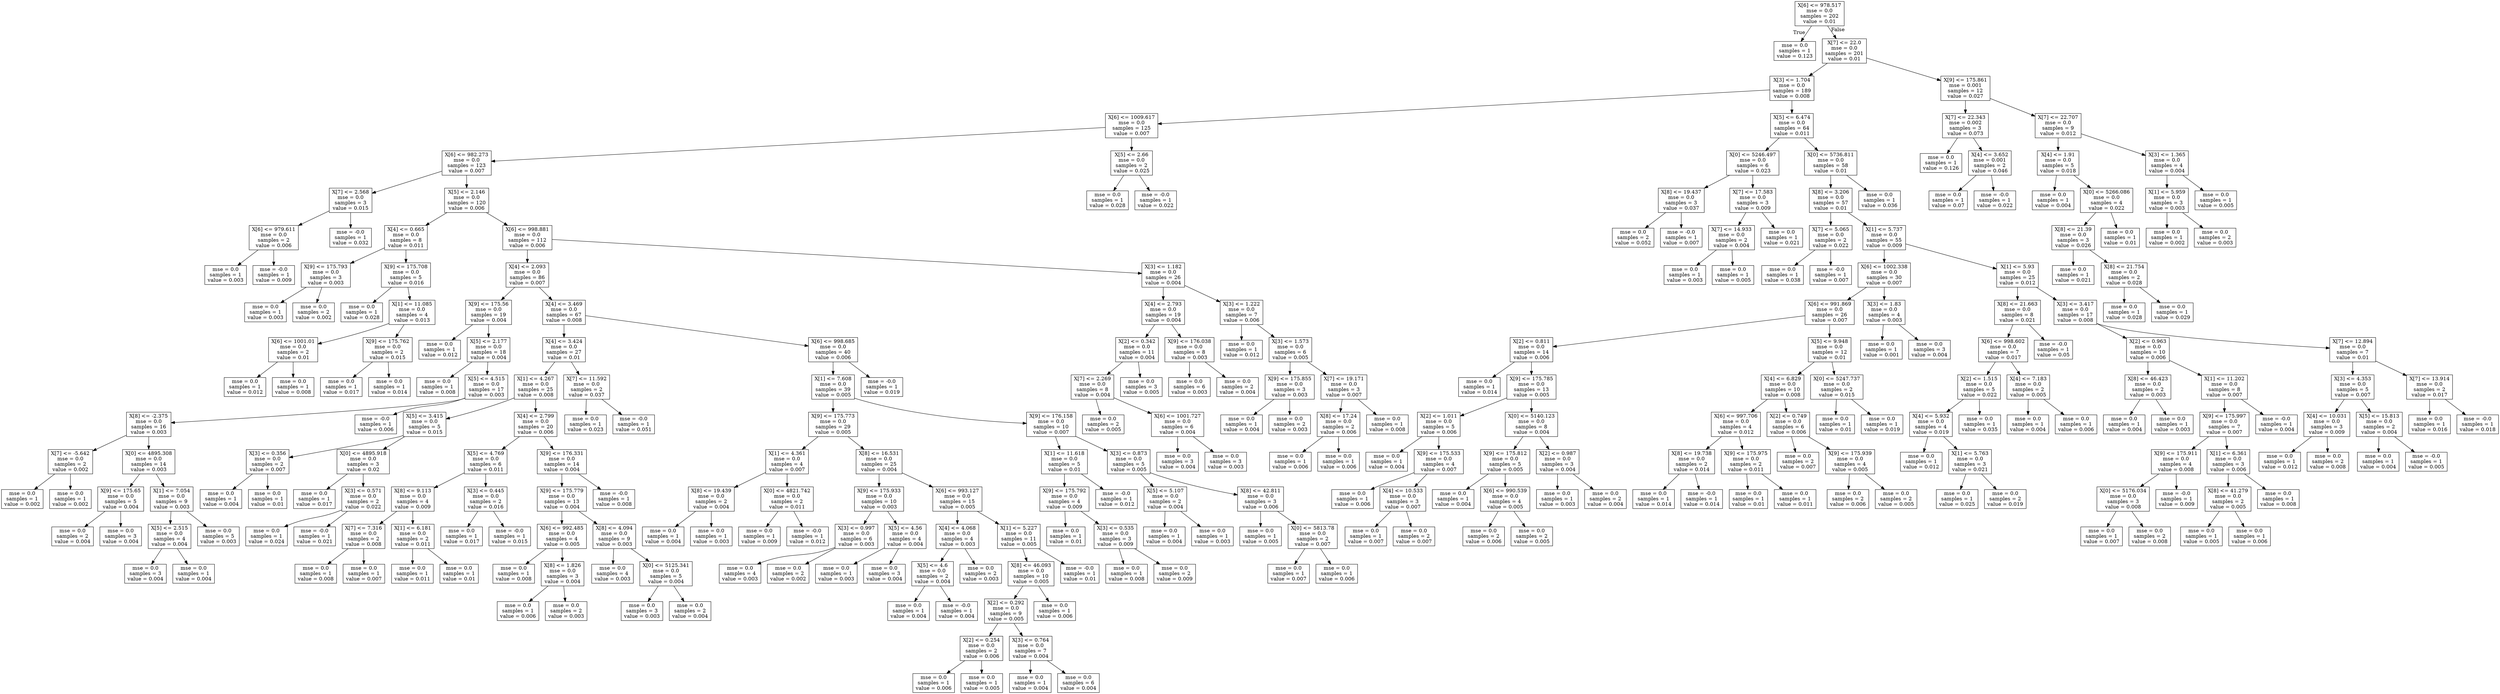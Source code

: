 digraph Tree {
node [shape=box] ;
0 [label="X[6] <= 978.517\nmse = 0.0\nsamples = 202\nvalue = 0.01"] ;
1 [label="mse = 0.0\nsamples = 1\nvalue = 0.123"] ;
0 -> 1 [labeldistance=2.5, labelangle=45, headlabel="True"] ;
2 [label="X[7] <= 22.0\nmse = 0.0\nsamples = 201\nvalue = 0.01"] ;
0 -> 2 [labeldistance=2.5, labelangle=-45, headlabel="False"] ;
3 [label="X[3] <= 1.704\nmse = 0.0\nsamples = 189\nvalue = 0.008"] ;
2 -> 3 ;
4 [label="X[6] <= 1009.617\nmse = 0.0\nsamples = 125\nvalue = 0.007"] ;
3 -> 4 ;
5 [label="X[6] <= 982.273\nmse = 0.0\nsamples = 123\nvalue = 0.007"] ;
4 -> 5 ;
6 [label="X[7] <= 2.568\nmse = 0.0\nsamples = 3\nvalue = 0.015"] ;
5 -> 6 ;
7 [label="X[6] <= 979.611\nmse = 0.0\nsamples = 2\nvalue = 0.006"] ;
6 -> 7 ;
8 [label="mse = 0.0\nsamples = 1\nvalue = 0.003"] ;
7 -> 8 ;
9 [label="mse = -0.0\nsamples = 1\nvalue = 0.009"] ;
7 -> 9 ;
10 [label="mse = -0.0\nsamples = 1\nvalue = 0.032"] ;
6 -> 10 ;
11 [label="X[5] <= 2.146\nmse = 0.0\nsamples = 120\nvalue = 0.006"] ;
5 -> 11 ;
12 [label="X[4] <= 0.665\nmse = 0.0\nsamples = 8\nvalue = 0.011"] ;
11 -> 12 ;
13 [label="X[9] <= 175.793\nmse = 0.0\nsamples = 3\nvalue = 0.003"] ;
12 -> 13 ;
14 [label="mse = 0.0\nsamples = 1\nvalue = 0.003"] ;
13 -> 14 ;
15 [label="mse = 0.0\nsamples = 2\nvalue = 0.002"] ;
13 -> 15 ;
16 [label="X[9] <= 175.708\nmse = 0.0\nsamples = 5\nvalue = 0.016"] ;
12 -> 16 ;
17 [label="mse = 0.0\nsamples = 1\nvalue = 0.028"] ;
16 -> 17 ;
18 [label="X[1] <= 11.085\nmse = 0.0\nsamples = 4\nvalue = 0.013"] ;
16 -> 18 ;
19 [label="X[6] <= 1001.01\nmse = 0.0\nsamples = 2\nvalue = 0.01"] ;
18 -> 19 ;
20 [label="mse = 0.0\nsamples = 1\nvalue = 0.012"] ;
19 -> 20 ;
21 [label="mse = 0.0\nsamples = 1\nvalue = 0.008"] ;
19 -> 21 ;
22 [label="X[9] <= 175.762\nmse = 0.0\nsamples = 2\nvalue = 0.015"] ;
18 -> 22 ;
23 [label="mse = 0.0\nsamples = 1\nvalue = 0.017"] ;
22 -> 23 ;
24 [label="mse = 0.0\nsamples = 1\nvalue = 0.014"] ;
22 -> 24 ;
25 [label="X[6] <= 998.881\nmse = 0.0\nsamples = 112\nvalue = 0.006"] ;
11 -> 25 ;
26 [label="X[4] <= 2.093\nmse = 0.0\nsamples = 86\nvalue = 0.007"] ;
25 -> 26 ;
27 [label="X[9] <= 175.56\nmse = 0.0\nsamples = 19\nvalue = 0.004"] ;
26 -> 27 ;
28 [label="mse = 0.0\nsamples = 1\nvalue = 0.012"] ;
27 -> 28 ;
29 [label="X[5] <= 2.177\nmse = 0.0\nsamples = 18\nvalue = 0.004"] ;
27 -> 29 ;
30 [label="mse = 0.0\nsamples = 1\nvalue = 0.008"] ;
29 -> 30 ;
31 [label="X[5] <= 4.515\nmse = 0.0\nsamples = 17\nvalue = 0.003"] ;
29 -> 31 ;
32 [label="X[8] <= -2.375\nmse = 0.0\nsamples = 16\nvalue = 0.003"] ;
31 -> 32 ;
33 [label="X[7] <= -5.642\nmse = 0.0\nsamples = 2\nvalue = 0.002"] ;
32 -> 33 ;
34 [label="mse = 0.0\nsamples = 1\nvalue = 0.002"] ;
33 -> 34 ;
35 [label="mse = 0.0\nsamples = 1\nvalue = 0.002"] ;
33 -> 35 ;
36 [label="X[0] <= 4895.308\nmse = 0.0\nsamples = 14\nvalue = 0.003"] ;
32 -> 36 ;
37 [label="X[9] <= 175.65\nmse = 0.0\nsamples = 5\nvalue = 0.004"] ;
36 -> 37 ;
38 [label="mse = 0.0\nsamples = 2\nvalue = 0.004"] ;
37 -> 38 ;
39 [label="mse = 0.0\nsamples = 3\nvalue = 0.004"] ;
37 -> 39 ;
40 [label="X[1] <= 7.054\nmse = 0.0\nsamples = 9\nvalue = 0.003"] ;
36 -> 40 ;
41 [label="X[5] <= 2.515\nmse = 0.0\nsamples = 4\nvalue = 0.004"] ;
40 -> 41 ;
42 [label="mse = 0.0\nsamples = 3\nvalue = 0.004"] ;
41 -> 42 ;
43 [label="mse = 0.0\nsamples = 1\nvalue = 0.004"] ;
41 -> 43 ;
44 [label="mse = 0.0\nsamples = 5\nvalue = 0.003"] ;
40 -> 44 ;
45 [label="mse = -0.0\nsamples = 1\nvalue = 0.006"] ;
31 -> 45 ;
46 [label="X[4] <= 3.469\nmse = 0.0\nsamples = 67\nvalue = 0.008"] ;
26 -> 46 ;
47 [label="X[4] <= 3.424\nmse = 0.0\nsamples = 27\nvalue = 0.01"] ;
46 -> 47 ;
48 [label="X[1] <= 4.267\nmse = 0.0\nsamples = 25\nvalue = 0.008"] ;
47 -> 48 ;
49 [label="X[5] <= 3.415\nmse = 0.0\nsamples = 5\nvalue = 0.015"] ;
48 -> 49 ;
50 [label="X[3] <= 0.356\nmse = 0.0\nsamples = 2\nvalue = 0.007"] ;
49 -> 50 ;
51 [label="mse = 0.0\nsamples = 1\nvalue = 0.004"] ;
50 -> 51 ;
52 [label="mse = 0.0\nsamples = 1\nvalue = 0.01"] ;
50 -> 52 ;
53 [label="X[0] <= 4895.918\nmse = 0.0\nsamples = 3\nvalue = 0.02"] ;
49 -> 53 ;
54 [label="mse = 0.0\nsamples = 1\nvalue = 0.017"] ;
53 -> 54 ;
55 [label="X[3] <= 0.571\nmse = 0.0\nsamples = 2\nvalue = 0.022"] ;
53 -> 55 ;
56 [label="mse = 0.0\nsamples = 1\nvalue = 0.024"] ;
55 -> 56 ;
57 [label="mse = -0.0\nsamples = 1\nvalue = 0.021"] ;
55 -> 57 ;
58 [label="X[4] <= 2.799\nmse = 0.0\nsamples = 20\nvalue = 0.006"] ;
48 -> 58 ;
59 [label="X[5] <= 4.769\nmse = 0.0\nsamples = 6\nvalue = 0.011"] ;
58 -> 59 ;
60 [label="X[8] <= 9.113\nmse = 0.0\nsamples = 4\nvalue = 0.009"] ;
59 -> 60 ;
61 [label="X[7] <= 7.316\nmse = 0.0\nsamples = 2\nvalue = 0.008"] ;
60 -> 61 ;
62 [label="mse = 0.0\nsamples = 1\nvalue = 0.008"] ;
61 -> 62 ;
63 [label="mse = 0.0\nsamples = 1\nvalue = 0.007"] ;
61 -> 63 ;
64 [label="X[1] <= 6.181\nmse = 0.0\nsamples = 2\nvalue = 0.011"] ;
60 -> 64 ;
65 [label="mse = 0.0\nsamples = 1\nvalue = 0.011"] ;
64 -> 65 ;
66 [label="mse = 0.0\nsamples = 1\nvalue = 0.01"] ;
64 -> 66 ;
67 [label="X[3] <= 0.445\nmse = 0.0\nsamples = 2\nvalue = 0.016"] ;
59 -> 67 ;
68 [label="mse = 0.0\nsamples = 1\nvalue = 0.017"] ;
67 -> 68 ;
69 [label="mse = -0.0\nsamples = 1\nvalue = 0.015"] ;
67 -> 69 ;
70 [label="X[9] <= 176.331\nmse = 0.0\nsamples = 14\nvalue = 0.004"] ;
58 -> 70 ;
71 [label="X[9] <= 175.779\nmse = 0.0\nsamples = 13\nvalue = 0.004"] ;
70 -> 71 ;
72 [label="X[6] <= 992.485\nmse = 0.0\nsamples = 4\nvalue = 0.005"] ;
71 -> 72 ;
73 [label="mse = 0.0\nsamples = 1\nvalue = 0.008"] ;
72 -> 73 ;
74 [label="X[8] <= 1.826\nmse = 0.0\nsamples = 3\nvalue = 0.004"] ;
72 -> 74 ;
75 [label="mse = 0.0\nsamples = 1\nvalue = 0.006"] ;
74 -> 75 ;
76 [label="mse = 0.0\nsamples = 2\nvalue = 0.003"] ;
74 -> 76 ;
77 [label="X[8] <= 4.094\nmse = 0.0\nsamples = 9\nvalue = 0.003"] ;
71 -> 77 ;
78 [label="mse = 0.0\nsamples = 4\nvalue = 0.003"] ;
77 -> 78 ;
79 [label="X[0] <= 5125.341\nmse = 0.0\nsamples = 5\nvalue = 0.004"] ;
77 -> 79 ;
80 [label="mse = 0.0\nsamples = 3\nvalue = 0.003"] ;
79 -> 80 ;
81 [label="mse = 0.0\nsamples = 2\nvalue = 0.004"] ;
79 -> 81 ;
82 [label="mse = -0.0\nsamples = 1\nvalue = 0.008"] ;
70 -> 82 ;
83 [label="X[7] <= 11.592\nmse = 0.0\nsamples = 2\nvalue = 0.037"] ;
47 -> 83 ;
84 [label="mse = 0.0\nsamples = 1\nvalue = 0.023"] ;
83 -> 84 ;
85 [label="mse = -0.0\nsamples = 1\nvalue = 0.051"] ;
83 -> 85 ;
86 [label="X[6] <= 998.685\nmse = 0.0\nsamples = 40\nvalue = 0.006"] ;
46 -> 86 ;
87 [label="X[1] <= 7.608\nmse = 0.0\nsamples = 39\nvalue = 0.005"] ;
86 -> 87 ;
88 [label="X[9] <= 175.773\nmse = 0.0\nsamples = 29\nvalue = 0.005"] ;
87 -> 88 ;
89 [label="X[1] <= 4.361\nmse = 0.0\nsamples = 4\nvalue = 0.007"] ;
88 -> 89 ;
90 [label="X[8] <= 19.439\nmse = 0.0\nsamples = 2\nvalue = 0.004"] ;
89 -> 90 ;
91 [label="mse = 0.0\nsamples = 1\nvalue = 0.004"] ;
90 -> 91 ;
92 [label="mse = 0.0\nsamples = 1\nvalue = 0.003"] ;
90 -> 92 ;
93 [label="X[0] <= 4821.742\nmse = 0.0\nsamples = 2\nvalue = 0.011"] ;
89 -> 93 ;
94 [label="mse = 0.0\nsamples = 1\nvalue = 0.009"] ;
93 -> 94 ;
95 [label="mse = -0.0\nsamples = 1\nvalue = 0.012"] ;
93 -> 95 ;
96 [label="X[8] <= 16.531\nmse = 0.0\nsamples = 25\nvalue = 0.004"] ;
88 -> 96 ;
97 [label="X[9] <= 175.933\nmse = 0.0\nsamples = 10\nvalue = 0.003"] ;
96 -> 97 ;
98 [label="X[3] <= 0.997\nmse = 0.0\nsamples = 6\nvalue = 0.003"] ;
97 -> 98 ;
99 [label="mse = 0.0\nsamples = 4\nvalue = 0.003"] ;
98 -> 99 ;
100 [label="mse = 0.0\nsamples = 2\nvalue = 0.002"] ;
98 -> 100 ;
101 [label="X[5] <= 4.56\nmse = 0.0\nsamples = 4\nvalue = 0.004"] ;
97 -> 101 ;
102 [label="mse = 0.0\nsamples = 1\nvalue = 0.003"] ;
101 -> 102 ;
103 [label="mse = 0.0\nsamples = 3\nvalue = 0.004"] ;
101 -> 103 ;
104 [label="X[6] <= 993.127\nmse = 0.0\nsamples = 15\nvalue = 0.005"] ;
96 -> 104 ;
105 [label="X[4] <= 4.068\nmse = 0.0\nsamples = 4\nvalue = 0.003"] ;
104 -> 105 ;
106 [label="X[5] <= 4.6\nmse = 0.0\nsamples = 2\nvalue = 0.004"] ;
105 -> 106 ;
107 [label="mse = 0.0\nsamples = 1\nvalue = 0.004"] ;
106 -> 107 ;
108 [label="mse = -0.0\nsamples = 1\nvalue = 0.004"] ;
106 -> 108 ;
109 [label="mse = 0.0\nsamples = 2\nvalue = 0.003"] ;
105 -> 109 ;
110 [label="X[1] <= 5.227\nmse = 0.0\nsamples = 11\nvalue = 0.005"] ;
104 -> 110 ;
111 [label="X[8] <= 46.093\nmse = 0.0\nsamples = 10\nvalue = 0.005"] ;
110 -> 111 ;
112 [label="X[2] <= 0.292\nmse = 0.0\nsamples = 9\nvalue = 0.005"] ;
111 -> 112 ;
113 [label="X[2] <= 0.254\nmse = 0.0\nsamples = 2\nvalue = 0.006"] ;
112 -> 113 ;
114 [label="mse = 0.0\nsamples = 1\nvalue = 0.006"] ;
113 -> 114 ;
115 [label="mse = 0.0\nsamples = 1\nvalue = 0.005"] ;
113 -> 115 ;
116 [label="X[3] <= 0.764\nmse = 0.0\nsamples = 7\nvalue = 0.004"] ;
112 -> 116 ;
117 [label="mse = 0.0\nsamples = 1\nvalue = 0.004"] ;
116 -> 117 ;
118 [label="mse = 0.0\nsamples = 6\nvalue = 0.004"] ;
116 -> 118 ;
119 [label="mse = 0.0\nsamples = 1\nvalue = 0.006"] ;
111 -> 119 ;
120 [label="mse = -0.0\nsamples = 1\nvalue = 0.01"] ;
110 -> 120 ;
121 [label="X[9] <= 176.158\nmse = 0.0\nsamples = 10\nvalue = 0.007"] ;
87 -> 121 ;
122 [label="X[1] <= 11.618\nmse = 0.0\nsamples = 5\nvalue = 0.01"] ;
121 -> 122 ;
123 [label="X[9] <= 175.792\nmse = 0.0\nsamples = 4\nvalue = 0.009"] ;
122 -> 123 ;
124 [label="mse = 0.0\nsamples = 1\nvalue = 0.01"] ;
123 -> 124 ;
125 [label="X[3] <= 0.535\nmse = 0.0\nsamples = 3\nvalue = 0.009"] ;
123 -> 125 ;
126 [label="mse = 0.0\nsamples = 1\nvalue = 0.008"] ;
125 -> 126 ;
127 [label="mse = 0.0\nsamples = 2\nvalue = 0.009"] ;
125 -> 127 ;
128 [label="mse = -0.0\nsamples = 1\nvalue = 0.012"] ;
122 -> 128 ;
129 [label="X[3] <= 0.873\nmse = 0.0\nsamples = 5\nvalue = 0.005"] ;
121 -> 129 ;
130 [label="X[5] <= 5.107\nmse = 0.0\nsamples = 2\nvalue = 0.004"] ;
129 -> 130 ;
131 [label="mse = 0.0\nsamples = 1\nvalue = 0.004"] ;
130 -> 131 ;
132 [label="mse = 0.0\nsamples = 1\nvalue = 0.003"] ;
130 -> 132 ;
133 [label="X[8] <= 42.811\nmse = 0.0\nsamples = 3\nvalue = 0.006"] ;
129 -> 133 ;
134 [label="mse = 0.0\nsamples = 1\nvalue = 0.005"] ;
133 -> 134 ;
135 [label="X[0] <= 5813.78\nmse = 0.0\nsamples = 2\nvalue = 0.007"] ;
133 -> 135 ;
136 [label="mse = 0.0\nsamples = 1\nvalue = 0.007"] ;
135 -> 136 ;
137 [label="mse = 0.0\nsamples = 1\nvalue = 0.006"] ;
135 -> 137 ;
138 [label="mse = -0.0\nsamples = 1\nvalue = 0.019"] ;
86 -> 138 ;
139 [label="X[3] <= 1.182\nmse = 0.0\nsamples = 26\nvalue = 0.004"] ;
25 -> 139 ;
140 [label="X[4] <= 2.793\nmse = 0.0\nsamples = 19\nvalue = 0.004"] ;
139 -> 140 ;
141 [label="X[2] <= 0.342\nmse = 0.0\nsamples = 11\nvalue = 0.004"] ;
140 -> 141 ;
142 [label="X[7] <= 2.269\nmse = 0.0\nsamples = 8\nvalue = 0.004"] ;
141 -> 142 ;
143 [label="mse = 0.0\nsamples = 2\nvalue = 0.005"] ;
142 -> 143 ;
144 [label="X[6] <= 1001.727\nmse = 0.0\nsamples = 6\nvalue = 0.004"] ;
142 -> 144 ;
145 [label="mse = 0.0\nsamples = 3\nvalue = 0.004"] ;
144 -> 145 ;
146 [label="mse = 0.0\nsamples = 3\nvalue = 0.003"] ;
144 -> 146 ;
147 [label="mse = 0.0\nsamples = 3\nvalue = 0.005"] ;
141 -> 147 ;
148 [label="X[9] <= 176.038\nmse = 0.0\nsamples = 8\nvalue = 0.003"] ;
140 -> 148 ;
149 [label="mse = 0.0\nsamples = 6\nvalue = 0.003"] ;
148 -> 149 ;
150 [label="mse = 0.0\nsamples = 2\nvalue = 0.004"] ;
148 -> 150 ;
151 [label="X[3] <= 1.222\nmse = 0.0\nsamples = 7\nvalue = 0.006"] ;
139 -> 151 ;
152 [label="mse = 0.0\nsamples = 1\nvalue = 0.012"] ;
151 -> 152 ;
153 [label="X[3] <= 1.573\nmse = 0.0\nsamples = 6\nvalue = 0.005"] ;
151 -> 153 ;
154 [label="X[9] <= 175.855\nmse = 0.0\nsamples = 3\nvalue = 0.003"] ;
153 -> 154 ;
155 [label="mse = 0.0\nsamples = 1\nvalue = 0.004"] ;
154 -> 155 ;
156 [label="mse = 0.0\nsamples = 2\nvalue = 0.003"] ;
154 -> 156 ;
157 [label="X[7] <= 19.171\nmse = 0.0\nsamples = 3\nvalue = 0.007"] ;
153 -> 157 ;
158 [label="X[8] <= 17.24\nmse = 0.0\nsamples = 2\nvalue = 0.006"] ;
157 -> 158 ;
159 [label="mse = 0.0\nsamples = 1\nvalue = 0.006"] ;
158 -> 159 ;
160 [label="mse = 0.0\nsamples = 1\nvalue = 0.006"] ;
158 -> 160 ;
161 [label="mse = 0.0\nsamples = 1\nvalue = 0.008"] ;
157 -> 161 ;
162 [label="X[5] <= 2.66\nmse = 0.0\nsamples = 2\nvalue = 0.025"] ;
4 -> 162 ;
163 [label="mse = 0.0\nsamples = 1\nvalue = 0.028"] ;
162 -> 163 ;
164 [label="mse = -0.0\nsamples = 1\nvalue = 0.022"] ;
162 -> 164 ;
165 [label="X[5] <= 6.474\nmse = 0.0\nsamples = 64\nvalue = 0.011"] ;
3 -> 165 ;
166 [label="X[0] <= 5246.497\nmse = 0.0\nsamples = 6\nvalue = 0.023"] ;
165 -> 166 ;
167 [label="X[8] <= 19.437\nmse = 0.0\nsamples = 3\nvalue = 0.037"] ;
166 -> 167 ;
168 [label="mse = 0.0\nsamples = 2\nvalue = 0.052"] ;
167 -> 168 ;
169 [label="mse = -0.0\nsamples = 1\nvalue = 0.007"] ;
167 -> 169 ;
170 [label="X[7] <= 17.583\nmse = 0.0\nsamples = 3\nvalue = 0.009"] ;
166 -> 170 ;
171 [label="X[7] <= 14.933\nmse = 0.0\nsamples = 2\nvalue = 0.004"] ;
170 -> 171 ;
172 [label="mse = 0.0\nsamples = 1\nvalue = 0.003"] ;
171 -> 172 ;
173 [label="mse = 0.0\nsamples = 1\nvalue = 0.005"] ;
171 -> 173 ;
174 [label="mse = 0.0\nsamples = 1\nvalue = 0.021"] ;
170 -> 174 ;
175 [label="X[0] <= 5736.811\nmse = 0.0\nsamples = 58\nvalue = 0.01"] ;
165 -> 175 ;
176 [label="X[8] <= 3.206\nmse = 0.0\nsamples = 57\nvalue = 0.01"] ;
175 -> 176 ;
177 [label="X[7] <= 5.065\nmse = 0.0\nsamples = 2\nvalue = 0.022"] ;
176 -> 177 ;
178 [label="mse = 0.0\nsamples = 1\nvalue = 0.038"] ;
177 -> 178 ;
179 [label="mse = -0.0\nsamples = 1\nvalue = 0.007"] ;
177 -> 179 ;
180 [label="X[1] <= 5.737\nmse = 0.0\nsamples = 55\nvalue = 0.009"] ;
176 -> 180 ;
181 [label="X[6] <= 1002.338\nmse = 0.0\nsamples = 30\nvalue = 0.007"] ;
180 -> 181 ;
182 [label="X[6] <= 991.869\nmse = 0.0\nsamples = 26\nvalue = 0.007"] ;
181 -> 182 ;
183 [label="X[2] <= 0.811\nmse = 0.0\nsamples = 14\nvalue = 0.006"] ;
182 -> 183 ;
184 [label="mse = 0.0\nsamples = 1\nvalue = 0.014"] ;
183 -> 184 ;
185 [label="X[9] <= 175.785\nmse = 0.0\nsamples = 13\nvalue = 0.005"] ;
183 -> 185 ;
186 [label="X[2] <= 1.011\nmse = 0.0\nsamples = 5\nvalue = 0.006"] ;
185 -> 186 ;
187 [label="mse = 0.0\nsamples = 1\nvalue = 0.004"] ;
186 -> 187 ;
188 [label="X[9] <= 175.533\nmse = 0.0\nsamples = 4\nvalue = 0.007"] ;
186 -> 188 ;
189 [label="mse = 0.0\nsamples = 1\nvalue = 0.006"] ;
188 -> 189 ;
190 [label="X[4] <= 10.533\nmse = 0.0\nsamples = 3\nvalue = 0.007"] ;
188 -> 190 ;
191 [label="mse = 0.0\nsamples = 1\nvalue = 0.007"] ;
190 -> 191 ;
192 [label="mse = 0.0\nsamples = 2\nvalue = 0.007"] ;
190 -> 192 ;
193 [label="X[0] <= 5140.123\nmse = 0.0\nsamples = 8\nvalue = 0.004"] ;
185 -> 193 ;
194 [label="X[9] <= 175.812\nmse = 0.0\nsamples = 5\nvalue = 0.005"] ;
193 -> 194 ;
195 [label="mse = 0.0\nsamples = 1\nvalue = 0.004"] ;
194 -> 195 ;
196 [label="X[6] <= 990.539\nmse = 0.0\nsamples = 4\nvalue = 0.005"] ;
194 -> 196 ;
197 [label="mse = 0.0\nsamples = 2\nvalue = 0.006"] ;
196 -> 197 ;
198 [label="mse = 0.0\nsamples = 2\nvalue = 0.005"] ;
196 -> 198 ;
199 [label="X[2] <= 0.987\nmse = 0.0\nsamples = 3\nvalue = 0.004"] ;
193 -> 199 ;
200 [label="mse = 0.0\nsamples = 1\nvalue = 0.003"] ;
199 -> 200 ;
201 [label="mse = 0.0\nsamples = 2\nvalue = 0.004"] ;
199 -> 201 ;
202 [label="X[5] <= 9.948\nmse = 0.0\nsamples = 12\nvalue = 0.01"] ;
182 -> 202 ;
203 [label="X[4] <= 6.829\nmse = 0.0\nsamples = 10\nvalue = 0.008"] ;
202 -> 203 ;
204 [label="X[6] <= 997.706\nmse = 0.0\nsamples = 4\nvalue = 0.012"] ;
203 -> 204 ;
205 [label="X[8] <= 19.738\nmse = 0.0\nsamples = 2\nvalue = 0.014"] ;
204 -> 205 ;
206 [label="mse = 0.0\nsamples = 1\nvalue = 0.014"] ;
205 -> 206 ;
207 [label="mse = -0.0\nsamples = 1\nvalue = 0.014"] ;
205 -> 207 ;
208 [label="X[9] <= 175.975\nmse = 0.0\nsamples = 2\nvalue = 0.011"] ;
204 -> 208 ;
209 [label="mse = 0.0\nsamples = 1\nvalue = 0.01"] ;
208 -> 209 ;
210 [label="mse = 0.0\nsamples = 1\nvalue = 0.011"] ;
208 -> 210 ;
211 [label="X[2] <= 0.749\nmse = 0.0\nsamples = 6\nvalue = 0.006"] ;
203 -> 211 ;
212 [label="mse = 0.0\nsamples = 2\nvalue = 0.007"] ;
211 -> 212 ;
213 [label="X[9] <= 175.939\nmse = 0.0\nsamples = 4\nvalue = 0.005"] ;
211 -> 213 ;
214 [label="mse = 0.0\nsamples = 2\nvalue = 0.006"] ;
213 -> 214 ;
215 [label="mse = 0.0\nsamples = 2\nvalue = 0.005"] ;
213 -> 215 ;
216 [label="X[0] <= 5247.737\nmse = 0.0\nsamples = 2\nvalue = 0.015"] ;
202 -> 216 ;
217 [label="mse = 0.0\nsamples = 1\nvalue = 0.01"] ;
216 -> 217 ;
218 [label="mse = 0.0\nsamples = 1\nvalue = 0.019"] ;
216 -> 218 ;
219 [label="X[3] <= 1.83\nmse = 0.0\nsamples = 4\nvalue = 0.003"] ;
181 -> 219 ;
220 [label="mse = 0.0\nsamples = 1\nvalue = 0.001"] ;
219 -> 220 ;
221 [label="mse = 0.0\nsamples = 3\nvalue = 0.004"] ;
219 -> 221 ;
222 [label="X[1] <= 5.93\nmse = 0.0\nsamples = 25\nvalue = 0.012"] ;
180 -> 222 ;
223 [label="X[8] <= 21.663\nmse = 0.0\nsamples = 8\nvalue = 0.021"] ;
222 -> 223 ;
224 [label="X[6] <= 998.602\nmse = 0.0\nsamples = 7\nvalue = 0.017"] ;
223 -> 224 ;
225 [label="X[2] <= 1.515\nmse = 0.0\nsamples = 5\nvalue = 0.022"] ;
224 -> 225 ;
226 [label="X[4] <= 5.932\nmse = 0.0\nsamples = 4\nvalue = 0.019"] ;
225 -> 226 ;
227 [label="mse = 0.0\nsamples = 1\nvalue = 0.012"] ;
226 -> 227 ;
228 [label="X[1] <= 5.763\nmse = 0.0\nsamples = 3\nvalue = 0.021"] ;
226 -> 228 ;
229 [label="mse = 0.0\nsamples = 1\nvalue = 0.025"] ;
228 -> 229 ;
230 [label="mse = 0.0\nsamples = 2\nvalue = 0.019"] ;
228 -> 230 ;
231 [label="mse = 0.0\nsamples = 1\nvalue = 0.035"] ;
225 -> 231 ;
232 [label="X[4] <= 7.183\nmse = 0.0\nsamples = 2\nvalue = 0.005"] ;
224 -> 232 ;
233 [label="mse = 0.0\nsamples = 1\nvalue = 0.004"] ;
232 -> 233 ;
234 [label="mse = 0.0\nsamples = 1\nvalue = 0.006"] ;
232 -> 234 ;
235 [label="mse = -0.0\nsamples = 1\nvalue = 0.05"] ;
223 -> 235 ;
236 [label="X[3] <= 3.417\nmse = 0.0\nsamples = 17\nvalue = 0.008"] ;
222 -> 236 ;
237 [label="X[2] <= 0.963\nmse = 0.0\nsamples = 10\nvalue = 0.006"] ;
236 -> 237 ;
238 [label="X[8] <= 46.423\nmse = 0.0\nsamples = 2\nvalue = 0.003"] ;
237 -> 238 ;
239 [label="mse = 0.0\nsamples = 1\nvalue = 0.004"] ;
238 -> 239 ;
240 [label="mse = 0.0\nsamples = 1\nvalue = 0.003"] ;
238 -> 240 ;
241 [label="X[1] <= 11.202\nmse = 0.0\nsamples = 8\nvalue = 0.007"] ;
237 -> 241 ;
242 [label="X[9] <= 175.997\nmse = 0.0\nsamples = 7\nvalue = 0.007"] ;
241 -> 242 ;
243 [label="X[9] <= 175.911\nmse = 0.0\nsamples = 4\nvalue = 0.008"] ;
242 -> 243 ;
244 [label="X[0] <= 5176.034\nmse = 0.0\nsamples = 3\nvalue = 0.008"] ;
243 -> 244 ;
245 [label="mse = 0.0\nsamples = 1\nvalue = 0.007"] ;
244 -> 245 ;
246 [label="mse = 0.0\nsamples = 2\nvalue = 0.008"] ;
244 -> 246 ;
247 [label="mse = -0.0\nsamples = 1\nvalue = 0.009"] ;
243 -> 247 ;
248 [label="X[1] <= 6.361\nmse = 0.0\nsamples = 3\nvalue = 0.006"] ;
242 -> 248 ;
249 [label="X[8] <= 41.279\nmse = 0.0\nsamples = 2\nvalue = 0.005"] ;
248 -> 249 ;
250 [label="mse = 0.0\nsamples = 1\nvalue = 0.005"] ;
249 -> 250 ;
251 [label="mse = 0.0\nsamples = 1\nvalue = 0.006"] ;
249 -> 251 ;
252 [label="mse = 0.0\nsamples = 1\nvalue = 0.008"] ;
248 -> 252 ;
253 [label="mse = -0.0\nsamples = 1\nvalue = 0.004"] ;
241 -> 253 ;
254 [label="X[7] <= 12.894\nmse = 0.0\nsamples = 7\nvalue = 0.01"] ;
236 -> 254 ;
255 [label="X[3] <= 4.353\nmse = 0.0\nsamples = 5\nvalue = 0.007"] ;
254 -> 255 ;
256 [label="X[4] <= 10.031\nmse = 0.0\nsamples = 3\nvalue = 0.009"] ;
255 -> 256 ;
257 [label="mse = 0.0\nsamples = 1\nvalue = 0.012"] ;
256 -> 257 ;
258 [label="mse = 0.0\nsamples = 2\nvalue = 0.008"] ;
256 -> 258 ;
259 [label="X[5] <= 15.813\nmse = 0.0\nsamples = 2\nvalue = 0.004"] ;
255 -> 259 ;
260 [label="mse = 0.0\nsamples = 1\nvalue = 0.004"] ;
259 -> 260 ;
261 [label="mse = -0.0\nsamples = 1\nvalue = 0.005"] ;
259 -> 261 ;
262 [label="X[7] <= 13.914\nmse = 0.0\nsamples = 2\nvalue = 0.017"] ;
254 -> 262 ;
263 [label="mse = 0.0\nsamples = 1\nvalue = 0.016"] ;
262 -> 263 ;
264 [label="mse = -0.0\nsamples = 1\nvalue = 0.018"] ;
262 -> 264 ;
265 [label="mse = 0.0\nsamples = 1\nvalue = 0.036"] ;
175 -> 265 ;
266 [label="X[9] <= 175.861\nmse = 0.001\nsamples = 12\nvalue = 0.027"] ;
2 -> 266 ;
267 [label="X[7] <= 22.343\nmse = 0.002\nsamples = 3\nvalue = 0.073"] ;
266 -> 267 ;
268 [label="mse = 0.0\nsamples = 1\nvalue = 0.126"] ;
267 -> 268 ;
269 [label="X[4] <= 3.652\nmse = 0.001\nsamples = 2\nvalue = 0.046"] ;
267 -> 269 ;
270 [label="mse = 0.0\nsamples = 1\nvalue = 0.07"] ;
269 -> 270 ;
271 [label="mse = -0.0\nsamples = 1\nvalue = 0.022"] ;
269 -> 271 ;
272 [label="X[7] <= 22.707\nmse = 0.0\nsamples = 9\nvalue = 0.012"] ;
266 -> 272 ;
273 [label="X[4] <= 1.91\nmse = 0.0\nsamples = 5\nvalue = 0.018"] ;
272 -> 273 ;
274 [label="mse = 0.0\nsamples = 1\nvalue = 0.004"] ;
273 -> 274 ;
275 [label="X[0] <= 5266.086\nmse = 0.0\nsamples = 4\nvalue = 0.022"] ;
273 -> 275 ;
276 [label="X[8] <= 21.39\nmse = 0.0\nsamples = 3\nvalue = 0.026"] ;
275 -> 276 ;
277 [label="mse = 0.0\nsamples = 1\nvalue = 0.021"] ;
276 -> 277 ;
278 [label="X[8] <= 21.754\nmse = 0.0\nsamples = 2\nvalue = 0.028"] ;
276 -> 278 ;
279 [label="mse = 0.0\nsamples = 1\nvalue = 0.028"] ;
278 -> 279 ;
280 [label="mse = 0.0\nsamples = 1\nvalue = 0.029"] ;
278 -> 280 ;
281 [label="mse = 0.0\nsamples = 1\nvalue = 0.01"] ;
275 -> 281 ;
282 [label="X[3] <= 1.365\nmse = 0.0\nsamples = 4\nvalue = 0.004"] ;
272 -> 282 ;
283 [label="X[1] <= 5.959\nmse = 0.0\nsamples = 3\nvalue = 0.003"] ;
282 -> 283 ;
284 [label="mse = 0.0\nsamples = 1\nvalue = 0.002"] ;
283 -> 284 ;
285 [label="mse = 0.0\nsamples = 2\nvalue = 0.003"] ;
283 -> 285 ;
286 [label="mse = 0.0\nsamples = 1\nvalue = 0.005"] ;
282 -> 286 ;
}